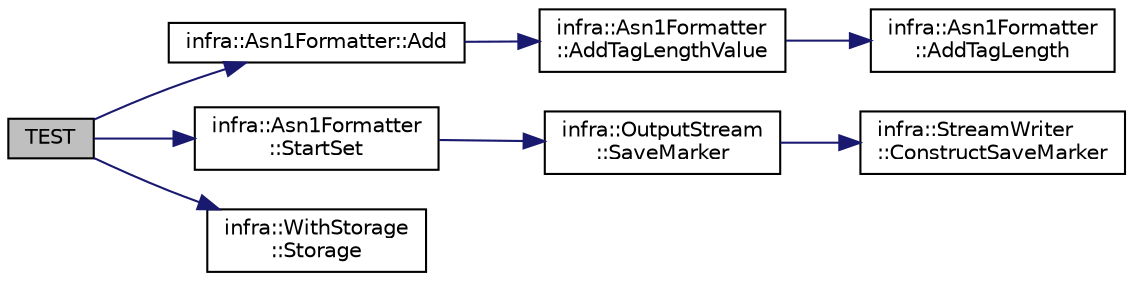 digraph "TEST"
{
 // INTERACTIVE_SVG=YES
  edge [fontname="Helvetica",fontsize="10",labelfontname="Helvetica",labelfontsize="10"];
  node [fontname="Helvetica",fontsize="10",shape=record];
  rankdir="LR";
  Node140 [label="TEST",height=0.2,width=0.4,color="black", fillcolor="grey75", style="filled", fontcolor="black"];
  Node140 -> Node141 [color="midnightblue",fontsize="10",style="solid",fontname="Helvetica"];
  Node141 [label="infra::Asn1Formatter::Add",height=0.2,width=0.4,color="black", fillcolor="white", style="filled",URL="$db/dc0/classinfra_1_1_asn1_formatter.html#a769de02219119ba669c43f3784b6b9d3"];
  Node141 -> Node142 [color="midnightblue",fontsize="10",style="solid",fontname="Helvetica"];
  Node142 [label="infra::Asn1Formatter\l::AddTagLengthValue",height=0.2,width=0.4,color="black", fillcolor="white", style="filled",URL="$db/dc0/classinfra_1_1_asn1_formatter.html#a421b7c541b9c87d2b04c9d1699cbdd51"];
  Node142 -> Node143 [color="midnightblue",fontsize="10",style="solid",fontname="Helvetica"];
  Node143 [label="infra::Asn1Formatter\l::AddTagLength",height=0.2,width=0.4,color="black", fillcolor="white", style="filled",URL="$db/dc0/classinfra_1_1_asn1_formatter.html#a25264b39e8e0a864d67b1b3f917eee1d"];
  Node140 -> Node144 [color="midnightblue",fontsize="10",style="solid",fontname="Helvetica"];
  Node144 [label="infra::Asn1Formatter\l::StartSet",height=0.2,width=0.4,color="black", fillcolor="white", style="filled",URL="$db/dc0/classinfra_1_1_asn1_formatter.html#a2bd0f8e3cd66dcc1deed08e60bfe06de"];
  Node144 -> Node145 [color="midnightblue",fontsize="10",style="solid",fontname="Helvetica"];
  Node145 [label="infra::OutputStream\l::SaveMarker",height=0.2,width=0.4,color="black", fillcolor="white", style="filled",URL="$d6/d97/classinfra_1_1_output_stream.html#a206389ce4c805263bd5b70c5bfe84a26"];
  Node145 -> Node146 [color="midnightblue",fontsize="10",style="solid",fontname="Helvetica"];
  Node146 [label="infra::StreamWriter\l::ConstructSaveMarker",height=0.2,width=0.4,color="black", fillcolor="white", style="filled",URL="$de/dba/classinfra_1_1_stream_writer.html#af17d6e8ca06960c86a745c9f60f08949"];
  Node140 -> Node147 [color="midnightblue",fontsize="10",style="solid",fontname="Helvetica"];
  Node147 [label="infra::WithStorage\l::Storage",height=0.2,width=0.4,color="black", fillcolor="white", style="filled",URL="$d2/d40/classinfra_1_1_with_storage.html#a959e08f366249bcd535a47436dc2a0c7"];
}
